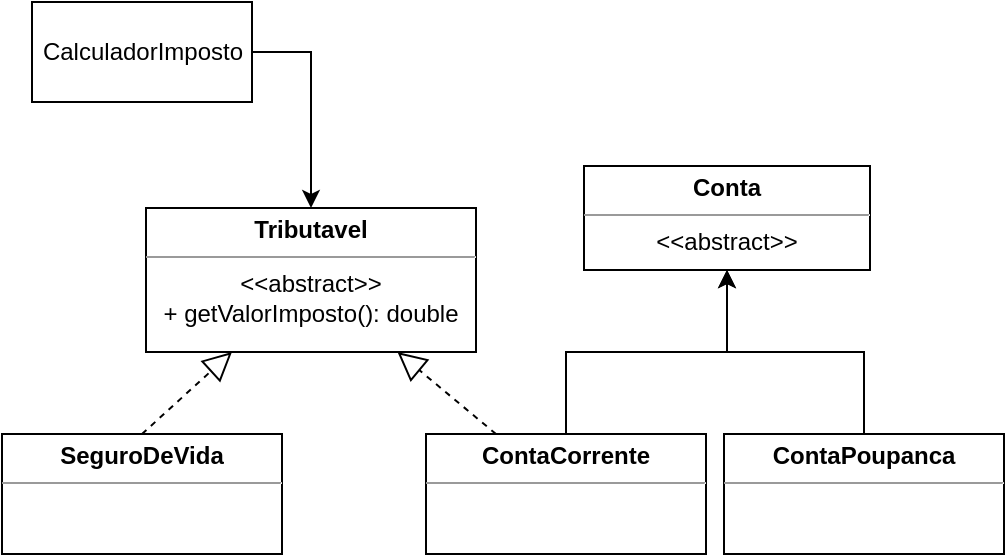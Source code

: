 <mxfile version="20.2.3" type="device"><diagram id="NdiG7zYfX5oTKiw4pHLC" name="Page-1"><mxGraphModel dx="1338" dy="579" grid="0" gridSize="10" guides="1" tooltips="1" connect="1" arrows="1" fold="1" page="0" pageScale="1" pageWidth="850" pageHeight="1100" math="0" shadow="0"><root><mxCell id="0"/><mxCell id="1" parent="0"/><mxCell id="VSTkxwpf5jDGLT2Tz0XB-5" value="&lt;p style=&quot;margin:0px;margin-top:4px;text-align:center;&quot;&gt;&lt;b&gt;Conta&lt;/b&gt;&lt;/p&gt;&lt;hr size=&quot;1&quot;&gt;&lt;div style=&quot;text-align: center; height: 2px;&quot;&gt;&amp;lt;&amp;lt;abstract&amp;gt;&amp;gt;&lt;/div&gt;" style="verticalAlign=top;align=left;overflow=fill;fontSize=12;fontFamily=Helvetica;html=1;" vertex="1" parent="1"><mxGeometry x="242" y="226" width="143" height="52" as="geometry"/></mxCell><mxCell id="VSTkxwpf5jDGLT2Tz0XB-8" style="edgeStyle=orthogonalEdgeStyle;rounded=0;orthogonalLoop=1;jettySize=auto;html=1;" edge="1" parent="1" source="VSTkxwpf5jDGLT2Tz0XB-6" target="VSTkxwpf5jDGLT2Tz0XB-5"><mxGeometry relative="1" as="geometry"/></mxCell><mxCell id="VSTkxwpf5jDGLT2Tz0XB-6" value="&lt;p style=&quot;margin:0px;margin-top:4px;text-align:center;&quot;&gt;&lt;b&gt;ContaPoupanca&lt;/b&gt;&lt;/p&gt;&lt;hr size=&quot;1&quot;&gt;&lt;div style=&quot;height:2px;&quot;&gt;&lt;/div&gt;" style="verticalAlign=top;align=left;overflow=fill;fontSize=12;fontFamily=Helvetica;html=1;" vertex="1" parent="1"><mxGeometry x="312" y="360" width="140" height="60" as="geometry"/></mxCell><mxCell id="VSTkxwpf5jDGLT2Tz0XB-9" style="edgeStyle=orthogonalEdgeStyle;rounded=0;orthogonalLoop=1;jettySize=auto;html=1;" edge="1" parent="1" source="VSTkxwpf5jDGLT2Tz0XB-7" target="VSTkxwpf5jDGLT2Tz0XB-5"><mxGeometry relative="1" as="geometry"/></mxCell><mxCell id="VSTkxwpf5jDGLT2Tz0XB-7" value="&lt;p style=&quot;margin:0px;margin-top:4px;text-align:center;&quot;&gt;&lt;b&gt;ContaCorrente&lt;/b&gt;&lt;/p&gt;&lt;hr size=&quot;1&quot;&gt;&lt;div style=&quot;height:2px;&quot;&gt;&lt;/div&gt;" style="verticalAlign=top;align=left;overflow=fill;fontSize=12;fontFamily=Helvetica;html=1;" vertex="1" parent="1"><mxGeometry x="163" y="360" width="140" height="60" as="geometry"/></mxCell><mxCell id="VSTkxwpf5jDGLT2Tz0XB-17" style="edgeStyle=orthogonalEdgeStyle;rounded=0;orthogonalLoop=1;jettySize=auto;html=1;entryX=0.5;entryY=0;entryDx=0;entryDy=0;exitX=1;exitY=0.5;exitDx=0;exitDy=0;" edge="1" parent="1" source="VSTkxwpf5jDGLT2Tz0XB-10" target="VSTkxwpf5jDGLT2Tz0XB-14"><mxGeometry relative="1" as="geometry"><Array as="points"><mxPoint x="105" y="169"/></Array></mxGeometry></mxCell><mxCell id="VSTkxwpf5jDGLT2Tz0XB-10" value="CalculadorImposto" style="html=1;" vertex="1" parent="1"><mxGeometry x="-34" y="144" width="110" height="50" as="geometry"/></mxCell><mxCell id="VSTkxwpf5jDGLT2Tz0XB-12" value="&lt;p style=&quot;margin:0px;margin-top:4px;text-align:center;&quot;&gt;&lt;b&gt;SeguroDeVida&lt;/b&gt;&lt;/p&gt;&lt;hr size=&quot;1&quot;&gt;&lt;div style=&quot;height:2px;&quot;&gt;&lt;/div&gt;" style="verticalAlign=top;align=left;overflow=fill;fontSize=12;fontFamily=Helvetica;html=1;" vertex="1" parent="1"><mxGeometry x="-49" y="360" width="140" height="60" as="geometry"/></mxCell><mxCell id="VSTkxwpf5jDGLT2Tz0XB-14" value="&lt;p style=&quot;margin: 4px 0px 0px;&quot;&gt;&lt;b&gt;Tributavel&lt;/b&gt;&lt;/p&gt;&lt;hr size=&quot;1&quot;&gt;&lt;div style=&quot;height:2px;&quot;&gt;&amp;lt;&amp;lt;abstract&amp;gt;&amp;gt;&lt;br&gt;+ getValorImposto(): double&lt;/div&gt;" style="verticalAlign=top;align=center;overflow=fill;fontSize=12;fontFamily=Helvetica;html=1;" vertex="1" parent="1"><mxGeometry x="23" y="247" width="165" height="72" as="geometry"/></mxCell><mxCell id="VSTkxwpf5jDGLT2Tz0XB-15" value="" style="endArrow=block;dashed=1;endFill=0;endSize=12;html=1;rounded=0;exitX=0.5;exitY=0;exitDx=0;exitDy=0;" edge="1" parent="1" source="VSTkxwpf5jDGLT2Tz0XB-12" target="VSTkxwpf5jDGLT2Tz0XB-14"><mxGeometry width="160" relative="1" as="geometry"><mxPoint x="99" y="332" as="sourcePoint"/><mxPoint x="165" y="334" as="targetPoint"/></mxGeometry></mxCell><mxCell id="VSTkxwpf5jDGLT2Tz0XB-16" value="" style="endArrow=block;dashed=1;endFill=0;endSize=12;html=1;rounded=0;exitX=0.25;exitY=0;exitDx=0;exitDy=0;" edge="1" parent="1" source="VSTkxwpf5jDGLT2Tz0XB-7" target="VSTkxwpf5jDGLT2Tz0XB-14"><mxGeometry width="160" relative="1" as="geometry"><mxPoint x="103" y="369" as="sourcePoint"/><mxPoint x="147.994" y="328" as="targetPoint"/></mxGeometry></mxCell></root></mxGraphModel></diagram></mxfile>